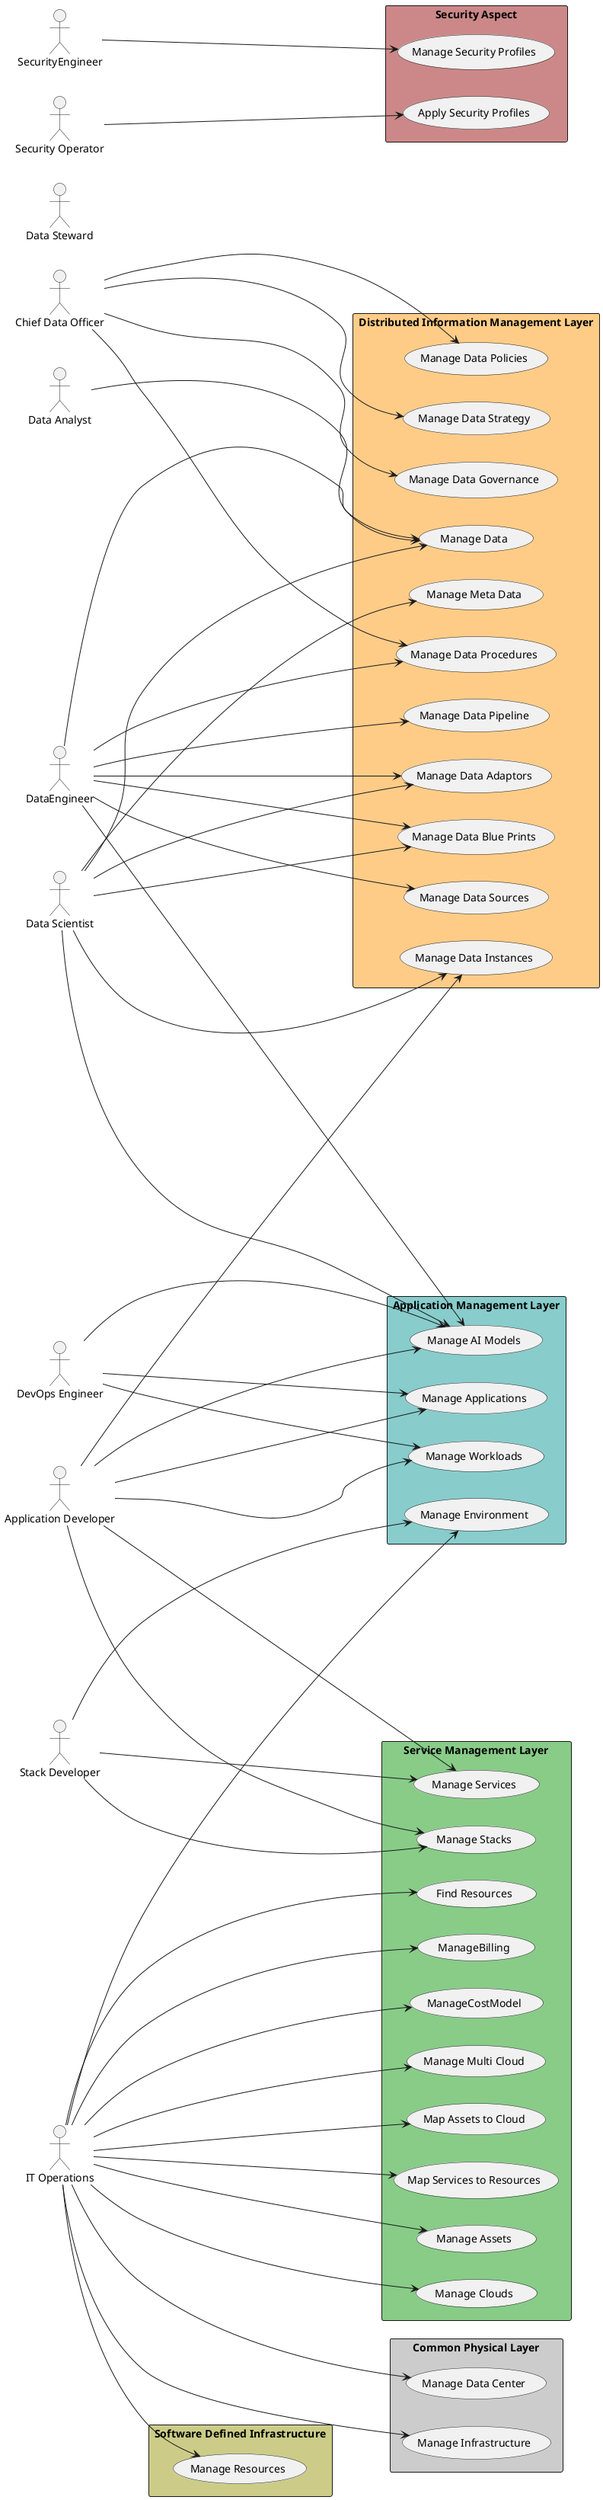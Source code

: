 @startuml

left to right direction

Actor "Application Developer" as ApplicationDeveloper

Actor "Chief Data Officer" as ChiefDataOfficer

Actor "Data Analyst" as DataAnalyst

Actor "DataEngineer" as DataEngineer

Actor "Data Scientist" as DataScientist

Actor "Data Steward" as DataSteward

Actor "DevOps Engineer" as DevOpsEngineer

Actor "IT Operations" as ITOperations

Actor "SecurityEngineer" as SecurityEngineer

Actor "Security Operator" as SecurityOperator

Actor "Stack Developer" as StackDeveloper



rectangle "Application Management Layer" as aml  #88cccc {
        usecase "Manage AI Models" as ManageAIModels
    
        DataScientist ---> ManageAIModels
        
        DevOpsEngineer ---> ManageAIModels
        
        ApplicationDeveloper ---> ManageAIModels
        
        DataEngineer ---> ManageAIModels
        
    usecase "Manage Applications" as ManageApplications
    
        DevOpsEngineer ---> ManageApplications
        
        ApplicationDeveloper ---> ManageApplications
        
    usecase "Manage Workloads" as ManageWorkloads
    
        ApplicationDeveloper ---> ManageWorkloads
        
        DevOpsEngineer ---> ManageWorkloads
        

}

rectangle "Distributed Information Management Layer" as diml  #ffcc88 {
        usecase "Manage Data Instances" as ManageDataInstances
    
        DataScientist --> ManageDataInstances
        
        ApplicationDeveloper --> ManageDataInstances
        

}

rectangle "Service Management Layer" as sml  #88cc88 {
        usecase "Manage Stacks" as ManageStacks
    
        StackDeveloper ---> ManageStacks
        
        ApplicationDeveloper ---> ManageStacks
        

}

rectangle "Service Management Layer" as sml  #88cc88 {
        usecase "Manage Services" as ManageServices
    
        StackDeveloper --> ManageServices
        
        ApplicationDeveloper --> ManageServices
        
    usecase "Manage Clouds" as ManageClouds
    
        ITOperations --> ManageClouds
        

}

rectangle "Distributed Information Management Layer" as diml  #ffcc88 {
        usecase "Manage Data Procedures" as ManageDataProcedures
    
        DataEngineer ---> ManageDataProcedures
        
        ChiefDataOfficer ---> ManageDataProcedures
        
    usecase "Manage Data Adaptors" as ManageDataAdaptors
    
        DataEngineer ---> ManageDataAdaptors
        
        DataScientist ---> ManageDataAdaptors
        
    usecase "Manage Data Blue Prints" as ManageDataBluePrints
    
        DataEngineer ---> ManageDataBluePrints
        
        DataScientist ---> ManageDataBluePrints
        
    usecase "Manage Data Pipeline" as ManageDataPipeline
    
        DataEngineer ---> ManageDataPipeline
        
    usecase "Manage Meta Data" as ManageMetaData
    
        DataScientist ---> ManageMetaData
        

}

rectangle "Distributed Information Management Layer" as diml  #ffcc88 {
        usecase "Manage Data Governance" as ManageDataGovernance
    
        ChiefDataOfficer --> ManageDataGovernance
        
    usecase "Manage Data Policies" as ManageDataPolicies
    
        ChiefDataOfficer --> ManageDataPolicies
        
    usecase "Manage Data Strategy" as ManageDataStrategy
    
        ChiefDataOfficer --> ManageDataStrategy
        
    usecase "Manage Data Sources" as ManageDataSources
    
        DataEngineer --> ManageDataSources
        

}

rectangle "Distributed Information Management Layer" as diml  #ffcc88 {
        usecase "Manage Data" as ManageData
    
        DataScientist ---> ManageData
        
        DataAnalyst ---> ManageData
        
        DataEngineer ---> ManageData
        

}

rectangle "Application Management Layer" as aml  #88cccc {
        usecase "Manage Environment" as ManageEnvironment
    
        ITOperations --> ManageEnvironment
        
        StackDeveloper --> ManageEnvironment
        

}

rectangle "Common Physical Layer" as cpl  #cccccc {
        usecase "Manage Data Center" as ManageDataCenter
    
        ITOperations ---> ManageDataCenter
        
    usecase "Manage Infrastructure" as ManageInfrastructure
    
        ITOperations ---> ManageInfrastructure
        

}

rectangle "Service Management Layer" as sml  #88cc88 {
        usecase "Find Resources" as FindResources
    
        ITOperations --> FindResources
        
    usecase "ManageBilling" as ManageBilling
    
        ITOperations --> ManageBilling
        
    usecase "ManageCostModel" as ManageCostModel
    
        ITOperations --> ManageCostModel
        
    usecase "Manage Multi Cloud" as ManageMultiCloud
    
        ITOperations --> ManageMultiCloud
        
    usecase "Map Assets to Cloud" as MapAssetstoCloud
    
        ITOperations --> MapAssetstoCloud
        
    usecase "Map Services to Resources" as MapServicestoResources
    
        ITOperations --> MapServicestoResources
        

}

rectangle "Service Management Layer" as sml  #88cc88 {
        usecase "Manage Assets" as ManageAssets
    
        ITOperations ---> ManageAssets
        

}

rectangle "Software Defined Infrastructure" as sdi  #cccc88 {
        usecase "Manage Resources" as ManageResources
    
        ITOperations --> ManageResources
        

}

rectangle "Security Aspect" as sa  #cc8888 {
        usecase "Manage Security Profiles" as ManageSecurityProfiles
    
        SecurityEngineer ---> ManageSecurityProfiles
        
    usecase "Apply Security Profiles" as ApplySecurityProfiles
    
        SecurityOperator ---> ApplySecurityProfiles
        

}


@enduml
